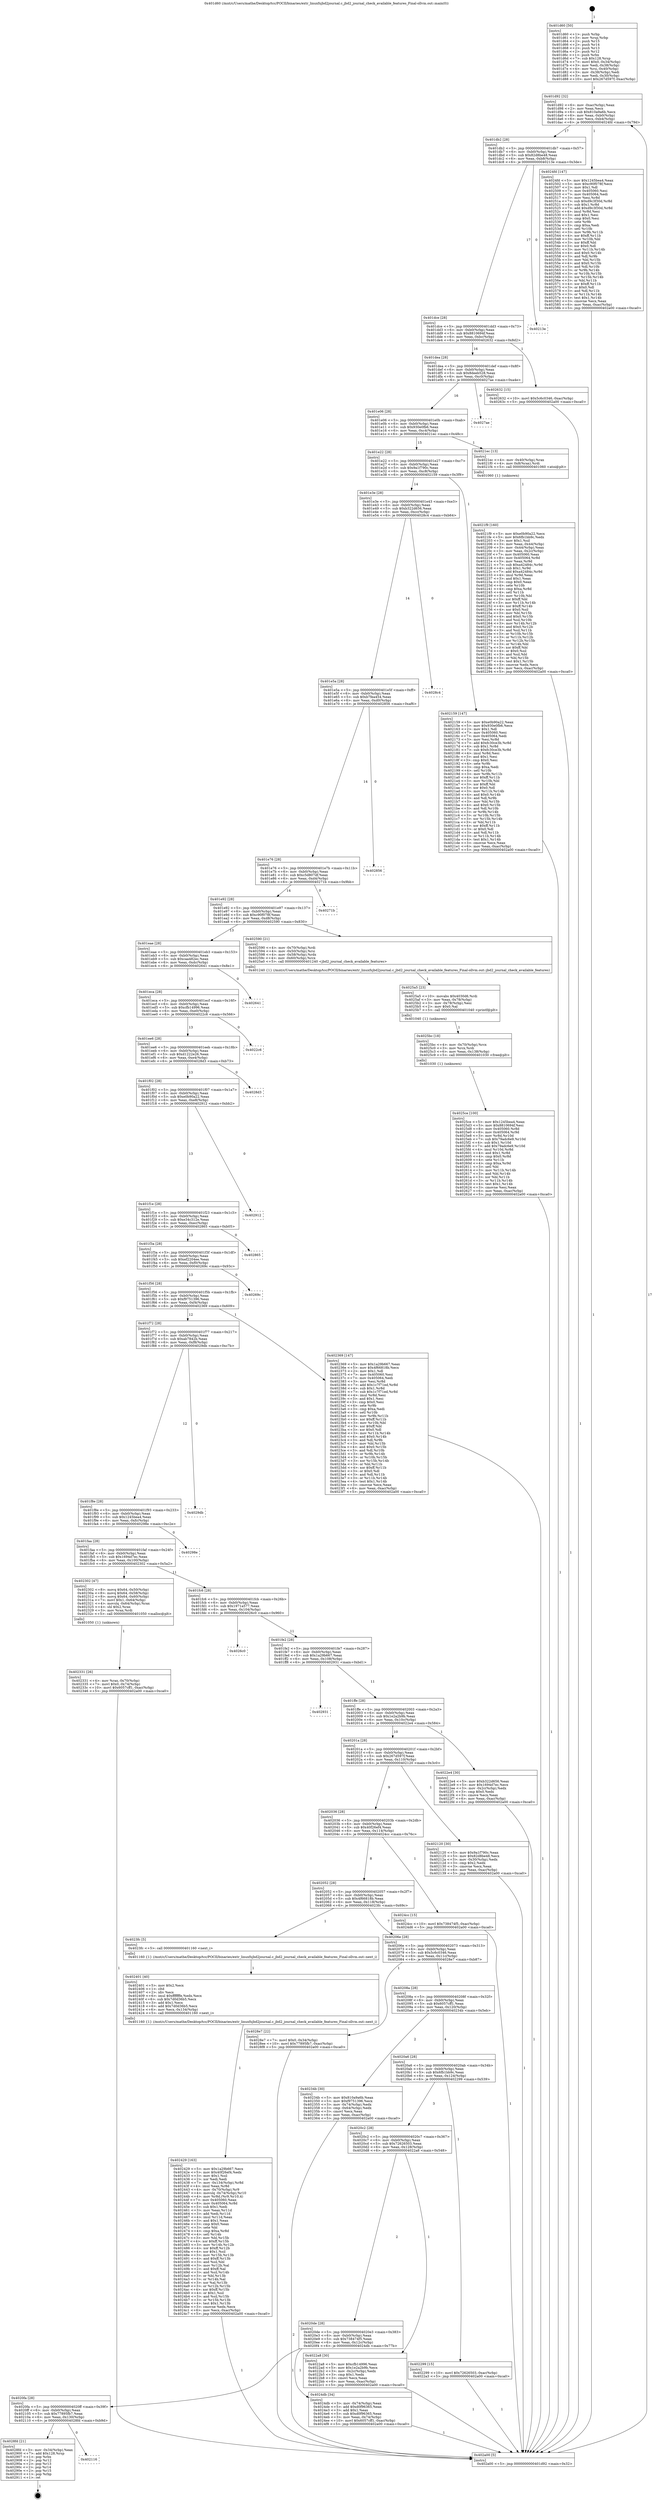 digraph "0x401d60" {
  label = "0x401d60 (/mnt/c/Users/mathe/Desktop/tcc/POCII/binaries/extr_linuxfsjbd2journal.c_jbd2_journal_check_available_features_Final-ollvm.out::main(0))"
  labelloc = "t"
  node[shape=record]

  Entry [label="",width=0.3,height=0.3,shape=circle,fillcolor=black,style=filled]
  "0x401d92" [label="{
     0x401d92 [32]\l
     | [instrs]\l
     &nbsp;&nbsp;0x401d92 \<+6\>: mov -0xac(%rbp),%eax\l
     &nbsp;&nbsp;0x401d98 \<+2\>: mov %eax,%ecx\l
     &nbsp;&nbsp;0x401d9a \<+6\>: sub $0x810a9a6b,%ecx\l
     &nbsp;&nbsp;0x401da0 \<+6\>: mov %eax,-0xb0(%rbp)\l
     &nbsp;&nbsp;0x401da6 \<+6\>: mov %ecx,-0xb4(%rbp)\l
     &nbsp;&nbsp;0x401dac \<+6\>: je 00000000004024fd \<main+0x79d\>\l
  }"]
  "0x4024fd" [label="{
     0x4024fd [147]\l
     | [instrs]\l
     &nbsp;&nbsp;0x4024fd \<+5\>: mov $0x1245bea4,%eax\l
     &nbsp;&nbsp;0x402502 \<+5\>: mov $0xc90f078f,%ecx\l
     &nbsp;&nbsp;0x402507 \<+2\>: mov $0x1,%dl\l
     &nbsp;&nbsp;0x402509 \<+7\>: mov 0x405060,%esi\l
     &nbsp;&nbsp;0x402510 \<+7\>: mov 0x405064,%edi\l
     &nbsp;&nbsp;0x402517 \<+3\>: mov %esi,%r8d\l
     &nbsp;&nbsp;0x40251a \<+7\>: sub $0xd9c3f30d,%r8d\l
     &nbsp;&nbsp;0x402521 \<+4\>: sub $0x1,%r8d\l
     &nbsp;&nbsp;0x402525 \<+7\>: add $0xd9c3f30d,%r8d\l
     &nbsp;&nbsp;0x40252c \<+4\>: imul %r8d,%esi\l
     &nbsp;&nbsp;0x402530 \<+3\>: and $0x1,%esi\l
     &nbsp;&nbsp;0x402533 \<+3\>: cmp $0x0,%esi\l
     &nbsp;&nbsp;0x402536 \<+4\>: sete %r9b\l
     &nbsp;&nbsp;0x40253a \<+3\>: cmp $0xa,%edi\l
     &nbsp;&nbsp;0x40253d \<+4\>: setl %r10b\l
     &nbsp;&nbsp;0x402541 \<+3\>: mov %r9b,%r11b\l
     &nbsp;&nbsp;0x402544 \<+4\>: xor $0xff,%r11b\l
     &nbsp;&nbsp;0x402548 \<+3\>: mov %r10b,%bl\l
     &nbsp;&nbsp;0x40254b \<+3\>: xor $0xff,%bl\l
     &nbsp;&nbsp;0x40254e \<+3\>: xor $0x0,%dl\l
     &nbsp;&nbsp;0x402551 \<+3\>: mov %r11b,%r14b\l
     &nbsp;&nbsp;0x402554 \<+4\>: and $0x0,%r14b\l
     &nbsp;&nbsp;0x402558 \<+3\>: and %dl,%r9b\l
     &nbsp;&nbsp;0x40255b \<+3\>: mov %bl,%r15b\l
     &nbsp;&nbsp;0x40255e \<+4\>: and $0x0,%r15b\l
     &nbsp;&nbsp;0x402562 \<+3\>: and %dl,%r10b\l
     &nbsp;&nbsp;0x402565 \<+3\>: or %r9b,%r14b\l
     &nbsp;&nbsp;0x402568 \<+3\>: or %r10b,%r15b\l
     &nbsp;&nbsp;0x40256b \<+3\>: xor %r15b,%r14b\l
     &nbsp;&nbsp;0x40256e \<+3\>: or %bl,%r11b\l
     &nbsp;&nbsp;0x402571 \<+4\>: xor $0xff,%r11b\l
     &nbsp;&nbsp;0x402575 \<+3\>: or $0x0,%dl\l
     &nbsp;&nbsp;0x402578 \<+3\>: and %dl,%r11b\l
     &nbsp;&nbsp;0x40257b \<+3\>: or %r11b,%r14b\l
     &nbsp;&nbsp;0x40257e \<+4\>: test $0x1,%r14b\l
     &nbsp;&nbsp;0x402582 \<+3\>: cmovne %ecx,%eax\l
     &nbsp;&nbsp;0x402585 \<+6\>: mov %eax,-0xac(%rbp)\l
     &nbsp;&nbsp;0x40258b \<+5\>: jmp 0000000000402a00 \<main+0xca0\>\l
  }"]
  "0x401db2" [label="{
     0x401db2 [28]\l
     | [instrs]\l
     &nbsp;&nbsp;0x401db2 \<+5\>: jmp 0000000000401db7 \<main+0x57\>\l
     &nbsp;&nbsp;0x401db7 \<+6\>: mov -0xb0(%rbp),%eax\l
     &nbsp;&nbsp;0x401dbd \<+5\>: sub $0x82d8be48,%eax\l
     &nbsp;&nbsp;0x401dc2 \<+6\>: mov %eax,-0xb8(%rbp)\l
     &nbsp;&nbsp;0x401dc8 \<+6\>: je 000000000040213e \<main+0x3de\>\l
  }"]
  Exit [label="",width=0.3,height=0.3,shape=circle,fillcolor=black,style=filled,peripheries=2]
  "0x40213e" [label="{
     0x40213e\l
  }", style=dashed]
  "0x401dce" [label="{
     0x401dce [28]\l
     | [instrs]\l
     &nbsp;&nbsp;0x401dce \<+5\>: jmp 0000000000401dd3 \<main+0x73\>\l
     &nbsp;&nbsp;0x401dd3 \<+6\>: mov -0xb0(%rbp),%eax\l
     &nbsp;&nbsp;0x401dd9 \<+5\>: sub $0x8810694f,%eax\l
     &nbsp;&nbsp;0x401dde \<+6\>: mov %eax,-0xbc(%rbp)\l
     &nbsp;&nbsp;0x401de4 \<+6\>: je 0000000000402632 \<main+0x8d2\>\l
  }"]
  "0x402116" [label="{
     0x402116\l
  }", style=dashed]
  "0x402632" [label="{
     0x402632 [15]\l
     | [instrs]\l
     &nbsp;&nbsp;0x402632 \<+10\>: movl $0x5c6c0346,-0xac(%rbp)\l
     &nbsp;&nbsp;0x40263c \<+5\>: jmp 0000000000402a00 \<main+0xca0\>\l
  }"]
  "0x401dea" [label="{
     0x401dea [28]\l
     | [instrs]\l
     &nbsp;&nbsp;0x401dea \<+5\>: jmp 0000000000401def \<main+0x8f\>\l
     &nbsp;&nbsp;0x401def \<+6\>: mov -0xb0(%rbp),%eax\l
     &nbsp;&nbsp;0x401df5 \<+5\>: sub $0x8deeb528,%eax\l
     &nbsp;&nbsp;0x401dfa \<+6\>: mov %eax,-0xc0(%rbp)\l
     &nbsp;&nbsp;0x401e00 \<+6\>: je 00000000004027ae \<main+0xa4e\>\l
  }"]
  "0x4028fd" [label="{
     0x4028fd [21]\l
     | [instrs]\l
     &nbsp;&nbsp;0x4028fd \<+3\>: mov -0x34(%rbp),%eax\l
     &nbsp;&nbsp;0x402900 \<+7\>: add $0x128,%rsp\l
     &nbsp;&nbsp;0x402907 \<+1\>: pop %rbx\l
     &nbsp;&nbsp;0x402908 \<+2\>: pop %r12\l
     &nbsp;&nbsp;0x40290a \<+2\>: pop %r13\l
     &nbsp;&nbsp;0x40290c \<+2\>: pop %r14\l
     &nbsp;&nbsp;0x40290e \<+2\>: pop %r15\l
     &nbsp;&nbsp;0x402910 \<+1\>: pop %rbp\l
     &nbsp;&nbsp;0x402911 \<+1\>: ret\l
  }"]
  "0x4027ae" [label="{
     0x4027ae\l
  }", style=dashed]
  "0x401e06" [label="{
     0x401e06 [28]\l
     | [instrs]\l
     &nbsp;&nbsp;0x401e06 \<+5\>: jmp 0000000000401e0b \<main+0xab\>\l
     &nbsp;&nbsp;0x401e0b \<+6\>: mov -0xb0(%rbp),%eax\l
     &nbsp;&nbsp;0x401e11 \<+5\>: sub $0x930e0fb6,%eax\l
     &nbsp;&nbsp;0x401e16 \<+6\>: mov %eax,-0xc4(%rbp)\l
     &nbsp;&nbsp;0x401e1c \<+6\>: je 00000000004021ec \<main+0x48c\>\l
  }"]
  "0x4025ce" [label="{
     0x4025ce [100]\l
     | [instrs]\l
     &nbsp;&nbsp;0x4025ce \<+5\>: mov $0x1245bea4,%eax\l
     &nbsp;&nbsp;0x4025d3 \<+5\>: mov $0x8810694f,%esi\l
     &nbsp;&nbsp;0x4025d8 \<+8\>: mov 0x405060,%r8d\l
     &nbsp;&nbsp;0x4025e0 \<+8\>: mov 0x405064,%r9d\l
     &nbsp;&nbsp;0x4025e8 \<+3\>: mov %r8d,%r10d\l
     &nbsp;&nbsp;0x4025eb \<+7\>: sub $0x79adc6e9,%r10d\l
     &nbsp;&nbsp;0x4025f2 \<+4\>: sub $0x1,%r10d\l
     &nbsp;&nbsp;0x4025f6 \<+7\>: add $0x79adc6e9,%r10d\l
     &nbsp;&nbsp;0x4025fd \<+4\>: imul %r10d,%r8d\l
     &nbsp;&nbsp;0x402601 \<+4\>: and $0x1,%r8d\l
     &nbsp;&nbsp;0x402605 \<+4\>: cmp $0x0,%r8d\l
     &nbsp;&nbsp;0x402609 \<+4\>: sete %r11b\l
     &nbsp;&nbsp;0x40260d \<+4\>: cmp $0xa,%r9d\l
     &nbsp;&nbsp;0x402611 \<+3\>: setl %bl\l
     &nbsp;&nbsp;0x402614 \<+3\>: mov %r11b,%r14b\l
     &nbsp;&nbsp;0x402617 \<+3\>: and %bl,%r14b\l
     &nbsp;&nbsp;0x40261a \<+3\>: xor %bl,%r11b\l
     &nbsp;&nbsp;0x40261d \<+3\>: or %r11b,%r14b\l
     &nbsp;&nbsp;0x402620 \<+4\>: test $0x1,%r14b\l
     &nbsp;&nbsp;0x402624 \<+3\>: cmovne %esi,%eax\l
     &nbsp;&nbsp;0x402627 \<+6\>: mov %eax,-0xac(%rbp)\l
     &nbsp;&nbsp;0x40262d \<+5\>: jmp 0000000000402a00 \<main+0xca0\>\l
  }"]
  "0x4021ec" [label="{
     0x4021ec [13]\l
     | [instrs]\l
     &nbsp;&nbsp;0x4021ec \<+4\>: mov -0x40(%rbp),%rax\l
     &nbsp;&nbsp;0x4021f0 \<+4\>: mov 0x8(%rax),%rdi\l
     &nbsp;&nbsp;0x4021f4 \<+5\>: call 0000000000401060 \<atoi@plt\>\l
     | [calls]\l
     &nbsp;&nbsp;0x401060 \{1\} (unknown)\l
  }"]
  "0x401e22" [label="{
     0x401e22 [28]\l
     | [instrs]\l
     &nbsp;&nbsp;0x401e22 \<+5\>: jmp 0000000000401e27 \<main+0xc7\>\l
     &nbsp;&nbsp;0x401e27 \<+6\>: mov -0xb0(%rbp),%eax\l
     &nbsp;&nbsp;0x401e2d \<+5\>: sub $0x9a1f790c,%eax\l
     &nbsp;&nbsp;0x401e32 \<+6\>: mov %eax,-0xc8(%rbp)\l
     &nbsp;&nbsp;0x401e38 \<+6\>: je 0000000000402159 \<main+0x3f9\>\l
  }"]
  "0x4025bc" [label="{
     0x4025bc [18]\l
     | [instrs]\l
     &nbsp;&nbsp;0x4025bc \<+4\>: mov -0x70(%rbp),%rcx\l
     &nbsp;&nbsp;0x4025c0 \<+3\>: mov %rcx,%rdi\l
     &nbsp;&nbsp;0x4025c3 \<+6\>: mov %eax,-0x138(%rbp)\l
     &nbsp;&nbsp;0x4025c9 \<+5\>: call 0000000000401030 \<free@plt\>\l
     | [calls]\l
     &nbsp;&nbsp;0x401030 \{1\} (unknown)\l
  }"]
  "0x402159" [label="{
     0x402159 [147]\l
     | [instrs]\l
     &nbsp;&nbsp;0x402159 \<+5\>: mov $0xe0b90a22,%eax\l
     &nbsp;&nbsp;0x40215e \<+5\>: mov $0x930e0fb6,%ecx\l
     &nbsp;&nbsp;0x402163 \<+2\>: mov $0x1,%dl\l
     &nbsp;&nbsp;0x402165 \<+7\>: mov 0x405060,%esi\l
     &nbsp;&nbsp;0x40216c \<+7\>: mov 0x405064,%edi\l
     &nbsp;&nbsp;0x402173 \<+3\>: mov %esi,%r8d\l
     &nbsp;&nbsp;0x402176 \<+7\>: add $0xfc30ce3b,%r8d\l
     &nbsp;&nbsp;0x40217d \<+4\>: sub $0x1,%r8d\l
     &nbsp;&nbsp;0x402181 \<+7\>: sub $0xfc30ce3b,%r8d\l
     &nbsp;&nbsp;0x402188 \<+4\>: imul %r8d,%esi\l
     &nbsp;&nbsp;0x40218c \<+3\>: and $0x1,%esi\l
     &nbsp;&nbsp;0x40218f \<+3\>: cmp $0x0,%esi\l
     &nbsp;&nbsp;0x402192 \<+4\>: sete %r9b\l
     &nbsp;&nbsp;0x402196 \<+3\>: cmp $0xa,%edi\l
     &nbsp;&nbsp;0x402199 \<+4\>: setl %r10b\l
     &nbsp;&nbsp;0x40219d \<+3\>: mov %r9b,%r11b\l
     &nbsp;&nbsp;0x4021a0 \<+4\>: xor $0xff,%r11b\l
     &nbsp;&nbsp;0x4021a4 \<+3\>: mov %r10b,%bl\l
     &nbsp;&nbsp;0x4021a7 \<+3\>: xor $0xff,%bl\l
     &nbsp;&nbsp;0x4021aa \<+3\>: xor $0x0,%dl\l
     &nbsp;&nbsp;0x4021ad \<+3\>: mov %r11b,%r14b\l
     &nbsp;&nbsp;0x4021b0 \<+4\>: and $0x0,%r14b\l
     &nbsp;&nbsp;0x4021b4 \<+3\>: and %dl,%r9b\l
     &nbsp;&nbsp;0x4021b7 \<+3\>: mov %bl,%r15b\l
     &nbsp;&nbsp;0x4021ba \<+4\>: and $0x0,%r15b\l
     &nbsp;&nbsp;0x4021be \<+3\>: and %dl,%r10b\l
     &nbsp;&nbsp;0x4021c1 \<+3\>: or %r9b,%r14b\l
     &nbsp;&nbsp;0x4021c4 \<+3\>: or %r10b,%r15b\l
     &nbsp;&nbsp;0x4021c7 \<+3\>: xor %r15b,%r14b\l
     &nbsp;&nbsp;0x4021ca \<+3\>: or %bl,%r11b\l
     &nbsp;&nbsp;0x4021cd \<+4\>: xor $0xff,%r11b\l
     &nbsp;&nbsp;0x4021d1 \<+3\>: or $0x0,%dl\l
     &nbsp;&nbsp;0x4021d4 \<+3\>: and %dl,%r11b\l
     &nbsp;&nbsp;0x4021d7 \<+3\>: or %r11b,%r14b\l
     &nbsp;&nbsp;0x4021da \<+4\>: test $0x1,%r14b\l
     &nbsp;&nbsp;0x4021de \<+3\>: cmovne %ecx,%eax\l
     &nbsp;&nbsp;0x4021e1 \<+6\>: mov %eax,-0xac(%rbp)\l
     &nbsp;&nbsp;0x4021e7 \<+5\>: jmp 0000000000402a00 \<main+0xca0\>\l
  }"]
  "0x401e3e" [label="{
     0x401e3e [28]\l
     | [instrs]\l
     &nbsp;&nbsp;0x401e3e \<+5\>: jmp 0000000000401e43 \<main+0xe3\>\l
     &nbsp;&nbsp;0x401e43 \<+6\>: mov -0xb0(%rbp),%eax\l
     &nbsp;&nbsp;0x401e49 \<+5\>: sub $0xb322d656,%eax\l
     &nbsp;&nbsp;0x401e4e \<+6\>: mov %eax,-0xcc(%rbp)\l
     &nbsp;&nbsp;0x401e54 \<+6\>: je 00000000004028c4 \<main+0xb64\>\l
  }"]
  "0x4025a5" [label="{
     0x4025a5 [23]\l
     | [instrs]\l
     &nbsp;&nbsp;0x4025a5 \<+10\>: movabs $0x4030d6,%rdi\l
     &nbsp;&nbsp;0x4025af \<+3\>: mov %eax,-0x78(%rbp)\l
     &nbsp;&nbsp;0x4025b2 \<+3\>: mov -0x78(%rbp),%esi\l
     &nbsp;&nbsp;0x4025b5 \<+2\>: mov $0x0,%al\l
     &nbsp;&nbsp;0x4025b7 \<+5\>: call 0000000000401040 \<printf@plt\>\l
     | [calls]\l
     &nbsp;&nbsp;0x401040 \{1\} (unknown)\l
  }"]
  "0x4028c4" [label="{
     0x4028c4\l
  }", style=dashed]
  "0x401e5a" [label="{
     0x401e5a [28]\l
     | [instrs]\l
     &nbsp;&nbsp;0x401e5a \<+5\>: jmp 0000000000401e5f \<main+0xff\>\l
     &nbsp;&nbsp;0x401e5f \<+6\>: mov -0xb0(%rbp),%eax\l
     &nbsp;&nbsp;0x401e65 \<+5\>: sub $0xb7fea454,%eax\l
     &nbsp;&nbsp;0x401e6a \<+6\>: mov %eax,-0xd0(%rbp)\l
     &nbsp;&nbsp;0x401e70 \<+6\>: je 0000000000402856 \<main+0xaf6\>\l
  }"]
  "0x4020fa" [label="{
     0x4020fa [28]\l
     | [instrs]\l
     &nbsp;&nbsp;0x4020fa \<+5\>: jmp 00000000004020ff \<main+0x39f\>\l
     &nbsp;&nbsp;0x4020ff \<+6\>: mov -0xb0(%rbp),%eax\l
     &nbsp;&nbsp;0x402105 \<+5\>: sub $0x77895fb7,%eax\l
     &nbsp;&nbsp;0x40210a \<+6\>: mov %eax,-0x130(%rbp)\l
     &nbsp;&nbsp;0x402110 \<+6\>: je 00000000004028fd \<main+0xb9d\>\l
  }"]
  "0x402856" [label="{
     0x402856\l
  }", style=dashed]
  "0x401e76" [label="{
     0x401e76 [28]\l
     | [instrs]\l
     &nbsp;&nbsp;0x401e76 \<+5\>: jmp 0000000000401e7b \<main+0x11b\>\l
     &nbsp;&nbsp;0x401e7b \<+6\>: mov -0xb0(%rbp),%eax\l
     &nbsp;&nbsp;0x401e81 \<+5\>: sub $0xc5d807df,%eax\l
     &nbsp;&nbsp;0x401e86 \<+6\>: mov %eax,-0xd4(%rbp)\l
     &nbsp;&nbsp;0x401e8c \<+6\>: je 000000000040271b \<main+0x9bb\>\l
  }"]
  "0x4024db" [label="{
     0x4024db [34]\l
     | [instrs]\l
     &nbsp;&nbsp;0x4024db \<+3\>: mov -0x74(%rbp),%eax\l
     &nbsp;&nbsp;0x4024de \<+5\>: add $0xd0f96365,%eax\l
     &nbsp;&nbsp;0x4024e3 \<+3\>: add $0x1,%eax\l
     &nbsp;&nbsp;0x4024e6 \<+5\>: sub $0xd0f96365,%eax\l
     &nbsp;&nbsp;0x4024eb \<+3\>: mov %eax,-0x74(%rbp)\l
     &nbsp;&nbsp;0x4024ee \<+10\>: movl $0x6057cff1,-0xac(%rbp)\l
     &nbsp;&nbsp;0x4024f8 \<+5\>: jmp 0000000000402a00 \<main+0xca0\>\l
  }"]
  "0x40271b" [label="{
     0x40271b\l
  }", style=dashed]
  "0x401e92" [label="{
     0x401e92 [28]\l
     | [instrs]\l
     &nbsp;&nbsp;0x401e92 \<+5\>: jmp 0000000000401e97 \<main+0x137\>\l
     &nbsp;&nbsp;0x401e97 \<+6\>: mov -0xb0(%rbp),%eax\l
     &nbsp;&nbsp;0x401e9d \<+5\>: sub $0xc90f078f,%eax\l
     &nbsp;&nbsp;0x401ea2 \<+6\>: mov %eax,-0xd8(%rbp)\l
     &nbsp;&nbsp;0x401ea8 \<+6\>: je 0000000000402590 \<main+0x830\>\l
  }"]
  "0x402429" [label="{
     0x402429 [163]\l
     | [instrs]\l
     &nbsp;&nbsp;0x402429 \<+5\>: mov $0x1a29b667,%ecx\l
     &nbsp;&nbsp;0x40242e \<+5\>: mov $0x40f26ef4,%edx\l
     &nbsp;&nbsp;0x402433 \<+3\>: mov $0x1,%sil\l
     &nbsp;&nbsp;0x402436 \<+2\>: xor %edi,%edi\l
     &nbsp;&nbsp;0x402438 \<+7\>: mov -0x134(%rbp),%r8d\l
     &nbsp;&nbsp;0x40243f \<+4\>: imul %eax,%r8d\l
     &nbsp;&nbsp;0x402443 \<+4\>: mov -0x70(%rbp),%r9\l
     &nbsp;&nbsp;0x402447 \<+4\>: movslq -0x74(%rbp),%r10\l
     &nbsp;&nbsp;0x40244b \<+4\>: mov %r8d,(%r9,%r10,4)\l
     &nbsp;&nbsp;0x40244f \<+7\>: mov 0x405060,%eax\l
     &nbsp;&nbsp;0x402456 \<+8\>: mov 0x405064,%r8d\l
     &nbsp;&nbsp;0x40245e \<+3\>: sub $0x1,%edi\l
     &nbsp;&nbsp;0x402461 \<+3\>: mov %eax,%r11d\l
     &nbsp;&nbsp;0x402464 \<+3\>: add %edi,%r11d\l
     &nbsp;&nbsp;0x402467 \<+4\>: imul %r11d,%eax\l
     &nbsp;&nbsp;0x40246b \<+3\>: and $0x1,%eax\l
     &nbsp;&nbsp;0x40246e \<+3\>: cmp $0x0,%eax\l
     &nbsp;&nbsp;0x402471 \<+3\>: sete %bl\l
     &nbsp;&nbsp;0x402474 \<+4\>: cmp $0xa,%r8d\l
     &nbsp;&nbsp;0x402478 \<+4\>: setl %r14b\l
     &nbsp;&nbsp;0x40247c \<+3\>: mov %bl,%r15b\l
     &nbsp;&nbsp;0x40247f \<+4\>: xor $0xff,%r15b\l
     &nbsp;&nbsp;0x402483 \<+3\>: mov %r14b,%r12b\l
     &nbsp;&nbsp;0x402486 \<+4\>: xor $0xff,%r12b\l
     &nbsp;&nbsp;0x40248a \<+4\>: xor $0x1,%sil\l
     &nbsp;&nbsp;0x40248e \<+3\>: mov %r15b,%r13b\l
     &nbsp;&nbsp;0x402491 \<+4\>: and $0xff,%r13b\l
     &nbsp;&nbsp;0x402495 \<+3\>: and %sil,%bl\l
     &nbsp;&nbsp;0x402498 \<+3\>: mov %r12b,%al\l
     &nbsp;&nbsp;0x40249b \<+2\>: and $0xff,%al\l
     &nbsp;&nbsp;0x40249d \<+3\>: and %sil,%r14b\l
     &nbsp;&nbsp;0x4024a0 \<+3\>: or %bl,%r13b\l
     &nbsp;&nbsp;0x4024a3 \<+3\>: or %r14b,%al\l
     &nbsp;&nbsp;0x4024a6 \<+3\>: xor %al,%r13b\l
     &nbsp;&nbsp;0x4024a9 \<+3\>: or %r12b,%r15b\l
     &nbsp;&nbsp;0x4024ac \<+4\>: xor $0xff,%r15b\l
     &nbsp;&nbsp;0x4024b0 \<+4\>: or $0x1,%sil\l
     &nbsp;&nbsp;0x4024b4 \<+3\>: and %sil,%r15b\l
     &nbsp;&nbsp;0x4024b7 \<+3\>: or %r15b,%r13b\l
     &nbsp;&nbsp;0x4024ba \<+4\>: test $0x1,%r13b\l
     &nbsp;&nbsp;0x4024be \<+3\>: cmovne %edx,%ecx\l
     &nbsp;&nbsp;0x4024c1 \<+6\>: mov %ecx,-0xac(%rbp)\l
     &nbsp;&nbsp;0x4024c7 \<+5\>: jmp 0000000000402a00 \<main+0xca0\>\l
  }"]
  "0x402590" [label="{
     0x402590 [21]\l
     | [instrs]\l
     &nbsp;&nbsp;0x402590 \<+4\>: mov -0x70(%rbp),%rdi\l
     &nbsp;&nbsp;0x402594 \<+4\>: mov -0x50(%rbp),%rsi\l
     &nbsp;&nbsp;0x402598 \<+4\>: mov -0x58(%rbp),%rdx\l
     &nbsp;&nbsp;0x40259c \<+4\>: mov -0x60(%rbp),%rcx\l
     &nbsp;&nbsp;0x4025a0 \<+5\>: call 0000000000401240 \<jbd2_journal_check_available_features\>\l
     | [calls]\l
     &nbsp;&nbsp;0x401240 \{1\} (/mnt/c/Users/mathe/Desktop/tcc/POCII/binaries/extr_linuxfsjbd2journal.c_jbd2_journal_check_available_features_Final-ollvm.out::jbd2_journal_check_available_features)\l
  }"]
  "0x401eae" [label="{
     0x401eae [28]\l
     | [instrs]\l
     &nbsp;&nbsp;0x401eae \<+5\>: jmp 0000000000401eb3 \<main+0x153\>\l
     &nbsp;&nbsp;0x401eb3 \<+6\>: mov -0xb0(%rbp),%eax\l
     &nbsp;&nbsp;0x401eb9 \<+5\>: sub $0xcaa482ec,%eax\l
     &nbsp;&nbsp;0x401ebe \<+6\>: mov %eax,-0xdc(%rbp)\l
     &nbsp;&nbsp;0x401ec4 \<+6\>: je 0000000000402641 \<main+0x8e1\>\l
  }"]
  "0x402401" [label="{
     0x402401 [40]\l
     | [instrs]\l
     &nbsp;&nbsp;0x402401 \<+5\>: mov $0x2,%ecx\l
     &nbsp;&nbsp;0x402406 \<+1\>: cltd\l
     &nbsp;&nbsp;0x402407 \<+2\>: idiv %ecx\l
     &nbsp;&nbsp;0x402409 \<+6\>: imul $0xfffffffe,%edx,%ecx\l
     &nbsp;&nbsp;0x40240f \<+6\>: sub $0x7d0d36b5,%ecx\l
     &nbsp;&nbsp;0x402415 \<+3\>: add $0x1,%ecx\l
     &nbsp;&nbsp;0x402418 \<+6\>: add $0x7d0d36b5,%ecx\l
     &nbsp;&nbsp;0x40241e \<+6\>: mov %ecx,-0x134(%rbp)\l
     &nbsp;&nbsp;0x402424 \<+5\>: call 0000000000401160 \<next_i\>\l
     | [calls]\l
     &nbsp;&nbsp;0x401160 \{1\} (/mnt/c/Users/mathe/Desktop/tcc/POCII/binaries/extr_linuxfsjbd2journal.c_jbd2_journal_check_available_features_Final-ollvm.out::next_i)\l
  }"]
  "0x402641" [label="{
     0x402641\l
  }", style=dashed]
  "0x401eca" [label="{
     0x401eca [28]\l
     | [instrs]\l
     &nbsp;&nbsp;0x401eca \<+5\>: jmp 0000000000401ecf \<main+0x16f\>\l
     &nbsp;&nbsp;0x401ecf \<+6\>: mov -0xb0(%rbp),%eax\l
     &nbsp;&nbsp;0x401ed5 \<+5\>: sub $0xcfb14996,%eax\l
     &nbsp;&nbsp;0x401eda \<+6\>: mov %eax,-0xe0(%rbp)\l
     &nbsp;&nbsp;0x401ee0 \<+6\>: je 00000000004022c6 \<main+0x566\>\l
  }"]
  "0x402331" [label="{
     0x402331 [26]\l
     | [instrs]\l
     &nbsp;&nbsp;0x402331 \<+4\>: mov %rax,-0x70(%rbp)\l
     &nbsp;&nbsp;0x402335 \<+7\>: movl $0x0,-0x74(%rbp)\l
     &nbsp;&nbsp;0x40233c \<+10\>: movl $0x6057cff1,-0xac(%rbp)\l
     &nbsp;&nbsp;0x402346 \<+5\>: jmp 0000000000402a00 \<main+0xca0\>\l
  }"]
  "0x4022c6" [label="{
     0x4022c6\l
  }", style=dashed]
  "0x401ee6" [label="{
     0x401ee6 [28]\l
     | [instrs]\l
     &nbsp;&nbsp;0x401ee6 \<+5\>: jmp 0000000000401eeb \<main+0x18b\>\l
     &nbsp;&nbsp;0x401eeb \<+6\>: mov -0xb0(%rbp),%eax\l
     &nbsp;&nbsp;0x401ef1 \<+5\>: sub $0xd1222e26,%eax\l
     &nbsp;&nbsp;0x401ef6 \<+6\>: mov %eax,-0xe4(%rbp)\l
     &nbsp;&nbsp;0x401efc \<+6\>: je 00000000004028d3 \<main+0xb73\>\l
  }"]
  "0x4020de" [label="{
     0x4020de [28]\l
     | [instrs]\l
     &nbsp;&nbsp;0x4020de \<+5\>: jmp 00000000004020e3 \<main+0x383\>\l
     &nbsp;&nbsp;0x4020e3 \<+6\>: mov -0xb0(%rbp),%eax\l
     &nbsp;&nbsp;0x4020e9 \<+5\>: sub $0x738474f5,%eax\l
     &nbsp;&nbsp;0x4020ee \<+6\>: mov %eax,-0x12c(%rbp)\l
     &nbsp;&nbsp;0x4020f4 \<+6\>: je 00000000004024db \<main+0x77b\>\l
  }"]
  "0x4028d3" [label="{
     0x4028d3\l
  }", style=dashed]
  "0x401f02" [label="{
     0x401f02 [28]\l
     | [instrs]\l
     &nbsp;&nbsp;0x401f02 \<+5\>: jmp 0000000000401f07 \<main+0x1a7\>\l
     &nbsp;&nbsp;0x401f07 \<+6\>: mov -0xb0(%rbp),%eax\l
     &nbsp;&nbsp;0x401f0d \<+5\>: sub $0xe0b90a22,%eax\l
     &nbsp;&nbsp;0x401f12 \<+6\>: mov %eax,-0xe8(%rbp)\l
     &nbsp;&nbsp;0x401f18 \<+6\>: je 0000000000402912 \<main+0xbb2\>\l
  }"]
  "0x4022a8" [label="{
     0x4022a8 [30]\l
     | [instrs]\l
     &nbsp;&nbsp;0x4022a8 \<+5\>: mov $0xcfb14996,%eax\l
     &nbsp;&nbsp;0x4022ad \<+5\>: mov $0x1e2a2b9b,%ecx\l
     &nbsp;&nbsp;0x4022b2 \<+3\>: mov -0x2c(%rbp),%edx\l
     &nbsp;&nbsp;0x4022b5 \<+3\>: cmp $0x1,%edx\l
     &nbsp;&nbsp;0x4022b8 \<+3\>: cmovl %ecx,%eax\l
     &nbsp;&nbsp;0x4022bb \<+6\>: mov %eax,-0xac(%rbp)\l
     &nbsp;&nbsp;0x4022c1 \<+5\>: jmp 0000000000402a00 \<main+0xca0\>\l
  }"]
  "0x402912" [label="{
     0x402912\l
  }", style=dashed]
  "0x401f1e" [label="{
     0x401f1e [28]\l
     | [instrs]\l
     &nbsp;&nbsp;0x401f1e \<+5\>: jmp 0000000000401f23 \<main+0x1c3\>\l
     &nbsp;&nbsp;0x401f23 \<+6\>: mov -0xb0(%rbp),%eax\l
     &nbsp;&nbsp;0x401f29 \<+5\>: sub $0xe34c312e,%eax\l
     &nbsp;&nbsp;0x401f2e \<+6\>: mov %eax,-0xec(%rbp)\l
     &nbsp;&nbsp;0x401f34 \<+6\>: je 0000000000402865 \<main+0xb05\>\l
  }"]
  "0x4020c2" [label="{
     0x4020c2 [28]\l
     | [instrs]\l
     &nbsp;&nbsp;0x4020c2 \<+5\>: jmp 00000000004020c7 \<main+0x367\>\l
     &nbsp;&nbsp;0x4020c7 \<+6\>: mov -0xb0(%rbp),%eax\l
     &nbsp;&nbsp;0x4020cd \<+5\>: sub $0x72626503,%eax\l
     &nbsp;&nbsp;0x4020d2 \<+6\>: mov %eax,-0x128(%rbp)\l
     &nbsp;&nbsp;0x4020d8 \<+6\>: je 00000000004022a8 \<main+0x548\>\l
  }"]
  "0x402865" [label="{
     0x402865\l
  }", style=dashed]
  "0x401f3a" [label="{
     0x401f3a [28]\l
     | [instrs]\l
     &nbsp;&nbsp;0x401f3a \<+5\>: jmp 0000000000401f3f \<main+0x1df\>\l
     &nbsp;&nbsp;0x401f3f \<+6\>: mov -0xb0(%rbp),%eax\l
     &nbsp;&nbsp;0x401f45 \<+5\>: sub $0xef2204ee,%eax\l
     &nbsp;&nbsp;0x401f4a \<+6\>: mov %eax,-0xf0(%rbp)\l
     &nbsp;&nbsp;0x401f50 \<+6\>: je 000000000040269c \<main+0x93c\>\l
  }"]
  "0x402299" [label="{
     0x402299 [15]\l
     | [instrs]\l
     &nbsp;&nbsp;0x402299 \<+10\>: movl $0x72626503,-0xac(%rbp)\l
     &nbsp;&nbsp;0x4022a3 \<+5\>: jmp 0000000000402a00 \<main+0xca0\>\l
  }"]
  "0x40269c" [label="{
     0x40269c\l
  }", style=dashed]
  "0x401f56" [label="{
     0x401f56 [28]\l
     | [instrs]\l
     &nbsp;&nbsp;0x401f56 \<+5\>: jmp 0000000000401f5b \<main+0x1fb\>\l
     &nbsp;&nbsp;0x401f5b \<+6\>: mov -0xb0(%rbp),%eax\l
     &nbsp;&nbsp;0x401f61 \<+5\>: sub $0xf9751396,%eax\l
     &nbsp;&nbsp;0x401f66 \<+6\>: mov %eax,-0xf4(%rbp)\l
     &nbsp;&nbsp;0x401f6c \<+6\>: je 0000000000402369 \<main+0x609\>\l
  }"]
  "0x4020a6" [label="{
     0x4020a6 [28]\l
     | [instrs]\l
     &nbsp;&nbsp;0x4020a6 \<+5\>: jmp 00000000004020ab \<main+0x34b\>\l
     &nbsp;&nbsp;0x4020ab \<+6\>: mov -0xb0(%rbp),%eax\l
     &nbsp;&nbsp;0x4020b1 \<+5\>: sub $0x6fb1bb9c,%eax\l
     &nbsp;&nbsp;0x4020b6 \<+6\>: mov %eax,-0x124(%rbp)\l
     &nbsp;&nbsp;0x4020bc \<+6\>: je 0000000000402299 \<main+0x539\>\l
  }"]
  "0x402369" [label="{
     0x402369 [147]\l
     | [instrs]\l
     &nbsp;&nbsp;0x402369 \<+5\>: mov $0x1a29b667,%eax\l
     &nbsp;&nbsp;0x40236e \<+5\>: mov $0x4f66818b,%ecx\l
     &nbsp;&nbsp;0x402373 \<+2\>: mov $0x1,%dl\l
     &nbsp;&nbsp;0x402375 \<+7\>: mov 0x405060,%esi\l
     &nbsp;&nbsp;0x40237c \<+7\>: mov 0x405064,%edi\l
     &nbsp;&nbsp;0x402383 \<+3\>: mov %esi,%r8d\l
     &nbsp;&nbsp;0x402386 \<+7\>: add $0x1c7f71ed,%r8d\l
     &nbsp;&nbsp;0x40238d \<+4\>: sub $0x1,%r8d\l
     &nbsp;&nbsp;0x402391 \<+7\>: sub $0x1c7f71ed,%r8d\l
     &nbsp;&nbsp;0x402398 \<+4\>: imul %r8d,%esi\l
     &nbsp;&nbsp;0x40239c \<+3\>: and $0x1,%esi\l
     &nbsp;&nbsp;0x40239f \<+3\>: cmp $0x0,%esi\l
     &nbsp;&nbsp;0x4023a2 \<+4\>: sete %r9b\l
     &nbsp;&nbsp;0x4023a6 \<+3\>: cmp $0xa,%edi\l
     &nbsp;&nbsp;0x4023a9 \<+4\>: setl %r10b\l
     &nbsp;&nbsp;0x4023ad \<+3\>: mov %r9b,%r11b\l
     &nbsp;&nbsp;0x4023b0 \<+4\>: xor $0xff,%r11b\l
     &nbsp;&nbsp;0x4023b4 \<+3\>: mov %r10b,%bl\l
     &nbsp;&nbsp;0x4023b7 \<+3\>: xor $0xff,%bl\l
     &nbsp;&nbsp;0x4023ba \<+3\>: xor $0x0,%dl\l
     &nbsp;&nbsp;0x4023bd \<+3\>: mov %r11b,%r14b\l
     &nbsp;&nbsp;0x4023c0 \<+4\>: and $0x0,%r14b\l
     &nbsp;&nbsp;0x4023c4 \<+3\>: and %dl,%r9b\l
     &nbsp;&nbsp;0x4023c7 \<+3\>: mov %bl,%r15b\l
     &nbsp;&nbsp;0x4023ca \<+4\>: and $0x0,%r15b\l
     &nbsp;&nbsp;0x4023ce \<+3\>: and %dl,%r10b\l
     &nbsp;&nbsp;0x4023d1 \<+3\>: or %r9b,%r14b\l
     &nbsp;&nbsp;0x4023d4 \<+3\>: or %r10b,%r15b\l
     &nbsp;&nbsp;0x4023d7 \<+3\>: xor %r15b,%r14b\l
     &nbsp;&nbsp;0x4023da \<+3\>: or %bl,%r11b\l
     &nbsp;&nbsp;0x4023dd \<+4\>: xor $0xff,%r11b\l
     &nbsp;&nbsp;0x4023e1 \<+3\>: or $0x0,%dl\l
     &nbsp;&nbsp;0x4023e4 \<+3\>: and %dl,%r11b\l
     &nbsp;&nbsp;0x4023e7 \<+3\>: or %r11b,%r14b\l
     &nbsp;&nbsp;0x4023ea \<+4\>: test $0x1,%r14b\l
     &nbsp;&nbsp;0x4023ee \<+3\>: cmovne %ecx,%eax\l
     &nbsp;&nbsp;0x4023f1 \<+6\>: mov %eax,-0xac(%rbp)\l
     &nbsp;&nbsp;0x4023f7 \<+5\>: jmp 0000000000402a00 \<main+0xca0\>\l
  }"]
  "0x401f72" [label="{
     0x401f72 [28]\l
     | [instrs]\l
     &nbsp;&nbsp;0x401f72 \<+5\>: jmp 0000000000401f77 \<main+0x217\>\l
     &nbsp;&nbsp;0x401f77 \<+6\>: mov -0xb0(%rbp),%eax\l
     &nbsp;&nbsp;0x401f7d \<+5\>: sub $0xab7842b,%eax\l
     &nbsp;&nbsp;0x401f82 \<+6\>: mov %eax,-0xf8(%rbp)\l
     &nbsp;&nbsp;0x401f88 \<+6\>: je 00000000004029db \<main+0xc7b\>\l
  }"]
  "0x40234b" [label="{
     0x40234b [30]\l
     | [instrs]\l
     &nbsp;&nbsp;0x40234b \<+5\>: mov $0x810a9a6b,%eax\l
     &nbsp;&nbsp;0x402350 \<+5\>: mov $0xf9751396,%ecx\l
     &nbsp;&nbsp;0x402355 \<+3\>: mov -0x74(%rbp),%edx\l
     &nbsp;&nbsp;0x402358 \<+3\>: cmp -0x64(%rbp),%edx\l
     &nbsp;&nbsp;0x40235b \<+3\>: cmovl %ecx,%eax\l
     &nbsp;&nbsp;0x40235e \<+6\>: mov %eax,-0xac(%rbp)\l
     &nbsp;&nbsp;0x402364 \<+5\>: jmp 0000000000402a00 \<main+0xca0\>\l
  }"]
  "0x4029db" [label="{
     0x4029db\l
  }", style=dashed]
  "0x401f8e" [label="{
     0x401f8e [28]\l
     | [instrs]\l
     &nbsp;&nbsp;0x401f8e \<+5\>: jmp 0000000000401f93 \<main+0x233\>\l
     &nbsp;&nbsp;0x401f93 \<+6\>: mov -0xb0(%rbp),%eax\l
     &nbsp;&nbsp;0x401f99 \<+5\>: sub $0x1245bea4,%eax\l
     &nbsp;&nbsp;0x401f9e \<+6\>: mov %eax,-0xfc(%rbp)\l
     &nbsp;&nbsp;0x401fa4 \<+6\>: je 000000000040298e \<main+0xc2e\>\l
  }"]
  "0x40208a" [label="{
     0x40208a [28]\l
     | [instrs]\l
     &nbsp;&nbsp;0x40208a \<+5\>: jmp 000000000040208f \<main+0x32f\>\l
     &nbsp;&nbsp;0x40208f \<+6\>: mov -0xb0(%rbp),%eax\l
     &nbsp;&nbsp;0x402095 \<+5\>: sub $0x6057cff1,%eax\l
     &nbsp;&nbsp;0x40209a \<+6\>: mov %eax,-0x120(%rbp)\l
     &nbsp;&nbsp;0x4020a0 \<+6\>: je 000000000040234b \<main+0x5eb\>\l
  }"]
  "0x40298e" [label="{
     0x40298e\l
  }", style=dashed]
  "0x401faa" [label="{
     0x401faa [28]\l
     | [instrs]\l
     &nbsp;&nbsp;0x401faa \<+5\>: jmp 0000000000401faf \<main+0x24f\>\l
     &nbsp;&nbsp;0x401faf \<+6\>: mov -0xb0(%rbp),%eax\l
     &nbsp;&nbsp;0x401fb5 \<+5\>: sub $0x1694d7ec,%eax\l
     &nbsp;&nbsp;0x401fba \<+6\>: mov %eax,-0x100(%rbp)\l
     &nbsp;&nbsp;0x401fc0 \<+6\>: je 0000000000402302 \<main+0x5a2\>\l
  }"]
  "0x4028e7" [label="{
     0x4028e7 [22]\l
     | [instrs]\l
     &nbsp;&nbsp;0x4028e7 \<+7\>: movl $0x0,-0x34(%rbp)\l
     &nbsp;&nbsp;0x4028ee \<+10\>: movl $0x77895fb7,-0xac(%rbp)\l
     &nbsp;&nbsp;0x4028f8 \<+5\>: jmp 0000000000402a00 \<main+0xca0\>\l
  }"]
  "0x402302" [label="{
     0x402302 [47]\l
     | [instrs]\l
     &nbsp;&nbsp;0x402302 \<+8\>: movq $0x64,-0x50(%rbp)\l
     &nbsp;&nbsp;0x40230a \<+8\>: movq $0x64,-0x58(%rbp)\l
     &nbsp;&nbsp;0x402312 \<+8\>: movq $0x64,-0x60(%rbp)\l
     &nbsp;&nbsp;0x40231a \<+7\>: movl $0x1,-0x64(%rbp)\l
     &nbsp;&nbsp;0x402321 \<+4\>: movslq -0x64(%rbp),%rax\l
     &nbsp;&nbsp;0x402325 \<+4\>: shl $0x2,%rax\l
     &nbsp;&nbsp;0x402329 \<+3\>: mov %rax,%rdi\l
     &nbsp;&nbsp;0x40232c \<+5\>: call 0000000000401050 \<malloc@plt\>\l
     | [calls]\l
     &nbsp;&nbsp;0x401050 \{1\} (unknown)\l
  }"]
  "0x401fc6" [label="{
     0x401fc6 [28]\l
     | [instrs]\l
     &nbsp;&nbsp;0x401fc6 \<+5\>: jmp 0000000000401fcb \<main+0x26b\>\l
     &nbsp;&nbsp;0x401fcb \<+6\>: mov -0xb0(%rbp),%eax\l
     &nbsp;&nbsp;0x401fd1 \<+5\>: sub $0x1971a577,%eax\l
     &nbsp;&nbsp;0x401fd6 \<+6\>: mov %eax,-0x104(%rbp)\l
     &nbsp;&nbsp;0x401fdc \<+6\>: je 00000000004026c0 \<main+0x960\>\l
  }"]
  "0x40206e" [label="{
     0x40206e [28]\l
     | [instrs]\l
     &nbsp;&nbsp;0x40206e \<+5\>: jmp 0000000000402073 \<main+0x313\>\l
     &nbsp;&nbsp;0x402073 \<+6\>: mov -0xb0(%rbp),%eax\l
     &nbsp;&nbsp;0x402079 \<+5\>: sub $0x5c6c0346,%eax\l
     &nbsp;&nbsp;0x40207e \<+6\>: mov %eax,-0x11c(%rbp)\l
     &nbsp;&nbsp;0x402084 \<+6\>: je 00000000004028e7 \<main+0xb87\>\l
  }"]
  "0x4026c0" [label="{
     0x4026c0\l
  }", style=dashed]
  "0x401fe2" [label="{
     0x401fe2 [28]\l
     | [instrs]\l
     &nbsp;&nbsp;0x401fe2 \<+5\>: jmp 0000000000401fe7 \<main+0x287\>\l
     &nbsp;&nbsp;0x401fe7 \<+6\>: mov -0xb0(%rbp),%eax\l
     &nbsp;&nbsp;0x401fed \<+5\>: sub $0x1a29b667,%eax\l
     &nbsp;&nbsp;0x401ff2 \<+6\>: mov %eax,-0x108(%rbp)\l
     &nbsp;&nbsp;0x401ff8 \<+6\>: je 0000000000402931 \<main+0xbd1\>\l
  }"]
  "0x4023fc" [label="{
     0x4023fc [5]\l
     | [instrs]\l
     &nbsp;&nbsp;0x4023fc \<+5\>: call 0000000000401160 \<next_i\>\l
     | [calls]\l
     &nbsp;&nbsp;0x401160 \{1\} (/mnt/c/Users/mathe/Desktop/tcc/POCII/binaries/extr_linuxfsjbd2journal.c_jbd2_journal_check_available_features_Final-ollvm.out::next_i)\l
  }"]
  "0x402931" [label="{
     0x402931\l
  }", style=dashed]
  "0x401ffe" [label="{
     0x401ffe [28]\l
     | [instrs]\l
     &nbsp;&nbsp;0x401ffe \<+5\>: jmp 0000000000402003 \<main+0x2a3\>\l
     &nbsp;&nbsp;0x402003 \<+6\>: mov -0xb0(%rbp),%eax\l
     &nbsp;&nbsp;0x402009 \<+5\>: sub $0x1e2a2b9b,%eax\l
     &nbsp;&nbsp;0x40200e \<+6\>: mov %eax,-0x10c(%rbp)\l
     &nbsp;&nbsp;0x402014 \<+6\>: je 00000000004022e4 \<main+0x584\>\l
  }"]
  "0x402052" [label="{
     0x402052 [28]\l
     | [instrs]\l
     &nbsp;&nbsp;0x402052 \<+5\>: jmp 0000000000402057 \<main+0x2f7\>\l
     &nbsp;&nbsp;0x402057 \<+6\>: mov -0xb0(%rbp),%eax\l
     &nbsp;&nbsp;0x40205d \<+5\>: sub $0x4f66818b,%eax\l
     &nbsp;&nbsp;0x402062 \<+6\>: mov %eax,-0x118(%rbp)\l
     &nbsp;&nbsp;0x402068 \<+6\>: je 00000000004023fc \<main+0x69c\>\l
  }"]
  "0x4022e4" [label="{
     0x4022e4 [30]\l
     | [instrs]\l
     &nbsp;&nbsp;0x4022e4 \<+5\>: mov $0xb322d656,%eax\l
     &nbsp;&nbsp;0x4022e9 \<+5\>: mov $0x1694d7ec,%ecx\l
     &nbsp;&nbsp;0x4022ee \<+3\>: mov -0x2c(%rbp),%edx\l
     &nbsp;&nbsp;0x4022f1 \<+3\>: cmp $0x0,%edx\l
     &nbsp;&nbsp;0x4022f4 \<+3\>: cmove %ecx,%eax\l
     &nbsp;&nbsp;0x4022f7 \<+6\>: mov %eax,-0xac(%rbp)\l
     &nbsp;&nbsp;0x4022fd \<+5\>: jmp 0000000000402a00 \<main+0xca0\>\l
  }"]
  "0x40201a" [label="{
     0x40201a [28]\l
     | [instrs]\l
     &nbsp;&nbsp;0x40201a \<+5\>: jmp 000000000040201f \<main+0x2bf\>\l
     &nbsp;&nbsp;0x40201f \<+6\>: mov -0xb0(%rbp),%eax\l
     &nbsp;&nbsp;0x402025 \<+5\>: sub $0x267d597f,%eax\l
     &nbsp;&nbsp;0x40202a \<+6\>: mov %eax,-0x110(%rbp)\l
     &nbsp;&nbsp;0x402030 \<+6\>: je 0000000000402120 \<main+0x3c0\>\l
  }"]
  "0x4024cc" [label="{
     0x4024cc [15]\l
     | [instrs]\l
     &nbsp;&nbsp;0x4024cc \<+10\>: movl $0x738474f5,-0xac(%rbp)\l
     &nbsp;&nbsp;0x4024d6 \<+5\>: jmp 0000000000402a00 \<main+0xca0\>\l
  }"]
  "0x402120" [label="{
     0x402120 [30]\l
     | [instrs]\l
     &nbsp;&nbsp;0x402120 \<+5\>: mov $0x9a1f790c,%eax\l
     &nbsp;&nbsp;0x402125 \<+5\>: mov $0x82d8be48,%ecx\l
     &nbsp;&nbsp;0x40212a \<+3\>: mov -0x30(%rbp),%edx\l
     &nbsp;&nbsp;0x40212d \<+3\>: cmp $0x2,%edx\l
     &nbsp;&nbsp;0x402130 \<+3\>: cmovne %ecx,%eax\l
     &nbsp;&nbsp;0x402133 \<+6\>: mov %eax,-0xac(%rbp)\l
     &nbsp;&nbsp;0x402139 \<+5\>: jmp 0000000000402a00 \<main+0xca0\>\l
  }"]
  "0x402036" [label="{
     0x402036 [28]\l
     | [instrs]\l
     &nbsp;&nbsp;0x402036 \<+5\>: jmp 000000000040203b \<main+0x2db\>\l
     &nbsp;&nbsp;0x40203b \<+6\>: mov -0xb0(%rbp),%eax\l
     &nbsp;&nbsp;0x402041 \<+5\>: sub $0x40f26ef4,%eax\l
     &nbsp;&nbsp;0x402046 \<+6\>: mov %eax,-0x114(%rbp)\l
     &nbsp;&nbsp;0x40204c \<+6\>: je 00000000004024cc \<main+0x76c\>\l
  }"]
  "0x402a00" [label="{
     0x402a00 [5]\l
     | [instrs]\l
     &nbsp;&nbsp;0x402a00 \<+5\>: jmp 0000000000401d92 \<main+0x32\>\l
  }"]
  "0x401d60" [label="{
     0x401d60 [50]\l
     | [instrs]\l
     &nbsp;&nbsp;0x401d60 \<+1\>: push %rbp\l
     &nbsp;&nbsp;0x401d61 \<+3\>: mov %rsp,%rbp\l
     &nbsp;&nbsp;0x401d64 \<+2\>: push %r15\l
     &nbsp;&nbsp;0x401d66 \<+2\>: push %r14\l
     &nbsp;&nbsp;0x401d68 \<+2\>: push %r13\l
     &nbsp;&nbsp;0x401d6a \<+2\>: push %r12\l
     &nbsp;&nbsp;0x401d6c \<+1\>: push %rbx\l
     &nbsp;&nbsp;0x401d6d \<+7\>: sub $0x128,%rsp\l
     &nbsp;&nbsp;0x401d74 \<+7\>: movl $0x0,-0x34(%rbp)\l
     &nbsp;&nbsp;0x401d7b \<+3\>: mov %edi,-0x38(%rbp)\l
     &nbsp;&nbsp;0x401d7e \<+4\>: mov %rsi,-0x40(%rbp)\l
     &nbsp;&nbsp;0x401d82 \<+3\>: mov -0x38(%rbp),%edi\l
     &nbsp;&nbsp;0x401d85 \<+3\>: mov %edi,-0x30(%rbp)\l
     &nbsp;&nbsp;0x401d88 \<+10\>: movl $0x267d597f,-0xac(%rbp)\l
  }"]
  "0x4021f9" [label="{
     0x4021f9 [160]\l
     | [instrs]\l
     &nbsp;&nbsp;0x4021f9 \<+5\>: mov $0xe0b90a22,%ecx\l
     &nbsp;&nbsp;0x4021fe \<+5\>: mov $0x6fb1bb9c,%edx\l
     &nbsp;&nbsp;0x402203 \<+3\>: mov $0x1,%sil\l
     &nbsp;&nbsp;0x402206 \<+3\>: mov %eax,-0x44(%rbp)\l
     &nbsp;&nbsp;0x402209 \<+3\>: mov -0x44(%rbp),%eax\l
     &nbsp;&nbsp;0x40220c \<+3\>: mov %eax,-0x2c(%rbp)\l
     &nbsp;&nbsp;0x40220f \<+7\>: mov 0x405060,%eax\l
     &nbsp;&nbsp;0x402216 \<+8\>: mov 0x405064,%r8d\l
     &nbsp;&nbsp;0x40221e \<+3\>: mov %eax,%r9d\l
     &nbsp;&nbsp;0x402221 \<+7\>: sub $0xa42484c,%r9d\l
     &nbsp;&nbsp;0x402228 \<+4\>: sub $0x1,%r9d\l
     &nbsp;&nbsp;0x40222c \<+7\>: add $0xa42484c,%r9d\l
     &nbsp;&nbsp;0x402233 \<+4\>: imul %r9d,%eax\l
     &nbsp;&nbsp;0x402237 \<+3\>: and $0x1,%eax\l
     &nbsp;&nbsp;0x40223a \<+3\>: cmp $0x0,%eax\l
     &nbsp;&nbsp;0x40223d \<+4\>: sete %r10b\l
     &nbsp;&nbsp;0x402241 \<+4\>: cmp $0xa,%r8d\l
     &nbsp;&nbsp;0x402245 \<+4\>: setl %r11b\l
     &nbsp;&nbsp;0x402249 \<+3\>: mov %r10b,%bl\l
     &nbsp;&nbsp;0x40224c \<+3\>: xor $0xff,%bl\l
     &nbsp;&nbsp;0x40224f \<+3\>: mov %r11b,%r14b\l
     &nbsp;&nbsp;0x402252 \<+4\>: xor $0xff,%r14b\l
     &nbsp;&nbsp;0x402256 \<+4\>: xor $0x0,%sil\l
     &nbsp;&nbsp;0x40225a \<+3\>: mov %bl,%r15b\l
     &nbsp;&nbsp;0x40225d \<+4\>: and $0x0,%r15b\l
     &nbsp;&nbsp;0x402261 \<+3\>: and %sil,%r10b\l
     &nbsp;&nbsp;0x402264 \<+3\>: mov %r14b,%r12b\l
     &nbsp;&nbsp;0x402267 \<+4\>: and $0x0,%r12b\l
     &nbsp;&nbsp;0x40226b \<+3\>: and %sil,%r11b\l
     &nbsp;&nbsp;0x40226e \<+3\>: or %r10b,%r15b\l
     &nbsp;&nbsp;0x402271 \<+3\>: or %r11b,%r12b\l
     &nbsp;&nbsp;0x402274 \<+3\>: xor %r12b,%r15b\l
     &nbsp;&nbsp;0x402277 \<+3\>: or %r14b,%bl\l
     &nbsp;&nbsp;0x40227a \<+3\>: xor $0xff,%bl\l
     &nbsp;&nbsp;0x40227d \<+4\>: or $0x0,%sil\l
     &nbsp;&nbsp;0x402281 \<+3\>: and %sil,%bl\l
     &nbsp;&nbsp;0x402284 \<+3\>: or %bl,%r15b\l
     &nbsp;&nbsp;0x402287 \<+4\>: test $0x1,%r15b\l
     &nbsp;&nbsp;0x40228b \<+3\>: cmovne %edx,%ecx\l
     &nbsp;&nbsp;0x40228e \<+6\>: mov %ecx,-0xac(%rbp)\l
     &nbsp;&nbsp;0x402294 \<+5\>: jmp 0000000000402a00 \<main+0xca0\>\l
  }"]
  Entry -> "0x401d60" [label=" 1"]
  "0x401d92" -> "0x4024fd" [label=" 1"]
  "0x401d92" -> "0x401db2" [label=" 17"]
  "0x4028fd" -> Exit [label=" 1"]
  "0x401db2" -> "0x40213e" [label=" 0"]
  "0x401db2" -> "0x401dce" [label=" 17"]
  "0x4020fa" -> "0x402116" [label=" 0"]
  "0x401dce" -> "0x402632" [label=" 1"]
  "0x401dce" -> "0x401dea" [label=" 16"]
  "0x4020fa" -> "0x4028fd" [label=" 1"]
  "0x401dea" -> "0x4027ae" [label=" 0"]
  "0x401dea" -> "0x401e06" [label=" 16"]
  "0x4028e7" -> "0x402a00" [label=" 1"]
  "0x401e06" -> "0x4021ec" [label=" 1"]
  "0x401e06" -> "0x401e22" [label=" 15"]
  "0x402632" -> "0x402a00" [label=" 1"]
  "0x401e22" -> "0x402159" [label=" 1"]
  "0x401e22" -> "0x401e3e" [label=" 14"]
  "0x4025ce" -> "0x402a00" [label=" 1"]
  "0x401e3e" -> "0x4028c4" [label=" 0"]
  "0x401e3e" -> "0x401e5a" [label=" 14"]
  "0x4025bc" -> "0x4025ce" [label=" 1"]
  "0x401e5a" -> "0x402856" [label=" 0"]
  "0x401e5a" -> "0x401e76" [label=" 14"]
  "0x4025a5" -> "0x4025bc" [label=" 1"]
  "0x401e76" -> "0x40271b" [label=" 0"]
  "0x401e76" -> "0x401e92" [label=" 14"]
  "0x402590" -> "0x4025a5" [label=" 1"]
  "0x401e92" -> "0x402590" [label=" 1"]
  "0x401e92" -> "0x401eae" [label=" 13"]
  "0x4024db" -> "0x402a00" [label=" 1"]
  "0x401eae" -> "0x402641" [label=" 0"]
  "0x401eae" -> "0x401eca" [label=" 13"]
  "0x4020de" -> "0x4020fa" [label=" 1"]
  "0x401eca" -> "0x4022c6" [label=" 0"]
  "0x401eca" -> "0x401ee6" [label=" 13"]
  "0x4020de" -> "0x4024db" [label=" 1"]
  "0x401ee6" -> "0x4028d3" [label=" 0"]
  "0x401ee6" -> "0x401f02" [label=" 13"]
  "0x4024fd" -> "0x402a00" [label=" 1"]
  "0x401f02" -> "0x402912" [label=" 0"]
  "0x401f02" -> "0x401f1e" [label=" 13"]
  "0x4024cc" -> "0x402a00" [label=" 1"]
  "0x401f1e" -> "0x402865" [label=" 0"]
  "0x401f1e" -> "0x401f3a" [label=" 13"]
  "0x402401" -> "0x402429" [label=" 1"]
  "0x401f3a" -> "0x40269c" [label=" 0"]
  "0x401f3a" -> "0x401f56" [label=" 13"]
  "0x4023fc" -> "0x402401" [label=" 1"]
  "0x401f56" -> "0x402369" [label=" 1"]
  "0x401f56" -> "0x401f72" [label=" 12"]
  "0x40234b" -> "0x402a00" [label=" 2"]
  "0x401f72" -> "0x4029db" [label=" 0"]
  "0x401f72" -> "0x401f8e" [label=" 12"]
  "0x402331" -> "0x402a00" [label=" 1"]
  "0x401f8e" -> "0x40298e" [label=" 0"]
  "0x401f8e" -> "0x401faa" [label=" 12"]
  "0x4022e4" -> "0x402a00" [label=" 1"]
  "0x401faa" -> "0x402302" [label=" 1"]
  "0x401faa" -> "0x401fc6" [label=" 11"]
  "0x4022a8" -> "0x402a00" [label=" 1"]
  "0x401fc6" -> "0x4026c0" [label=" 0"]
  "0x401fc6" -> "0x401fe2" [label=" 11"]
  "0x4020c2" -> "0x4022a8" [label=" 1"]
  "0x401fe2" -> "0x402931" [label=" 0"]
  "0x401fe2" -> "0x401ffe" [label=" 11"]
  "0x402429" -> "0x402a00" [label=" 1"]
  "0x401ffe" -> "0x4022e4" [label=" 1"]
  "0x401ffe" -> "0x40201a" [label=" 10"]
  "0x4020a6" -> "0x4020c2" [label=" 3"]
  "0x40201a" -> "0x402120" [label=" 1"]
  "0x40201a" -> "0x402036" [label=" 9"]
  "0x402120" -> "0x402a00" [label=" 1"]
  "0x401d60" -> "0x401d92" [label=" 1"]
  "0x402a00" -> "0x401d92" [label=" 17"]
  "0x402159" -> "0x402a00" [label=" 1"]
  "0x4021ec" -> "0x4021f9" [label=" 1"]
  "0x4021f9" -> "0x402a00" [label=" 1"]
  "0x4020a6" -> "0x402299" [label=" 1"]
  "0x402036" -> "0x4024cc" [label=" 1"]
  "0x402036" -> "0x402052" [label=" 8"]
  "0x402299" -> "0x402a00" [label=" 1"]
  "0x402052" -> "0x4023fc" [label=" 1"]
  "0x402052" -> "0x40206e" [label=" 7"]
  "0x4020c2" -> "0x4020de" [label=" 2"]
  "0x40206e" -> "0x4028e7" [label=" 1"]
  "0x40206e" -> "0x40208a" [label=" 6"]
  "0x402302" -> "0x402331" [label=" 1"]
  "0x40208a" -> "0x40234b" [label=" 2"]
  "0x40208a" -> "0x4020a6" [label=" 4"]
  "0x402369" -> "0x402a00" [label=" 1"]
}
